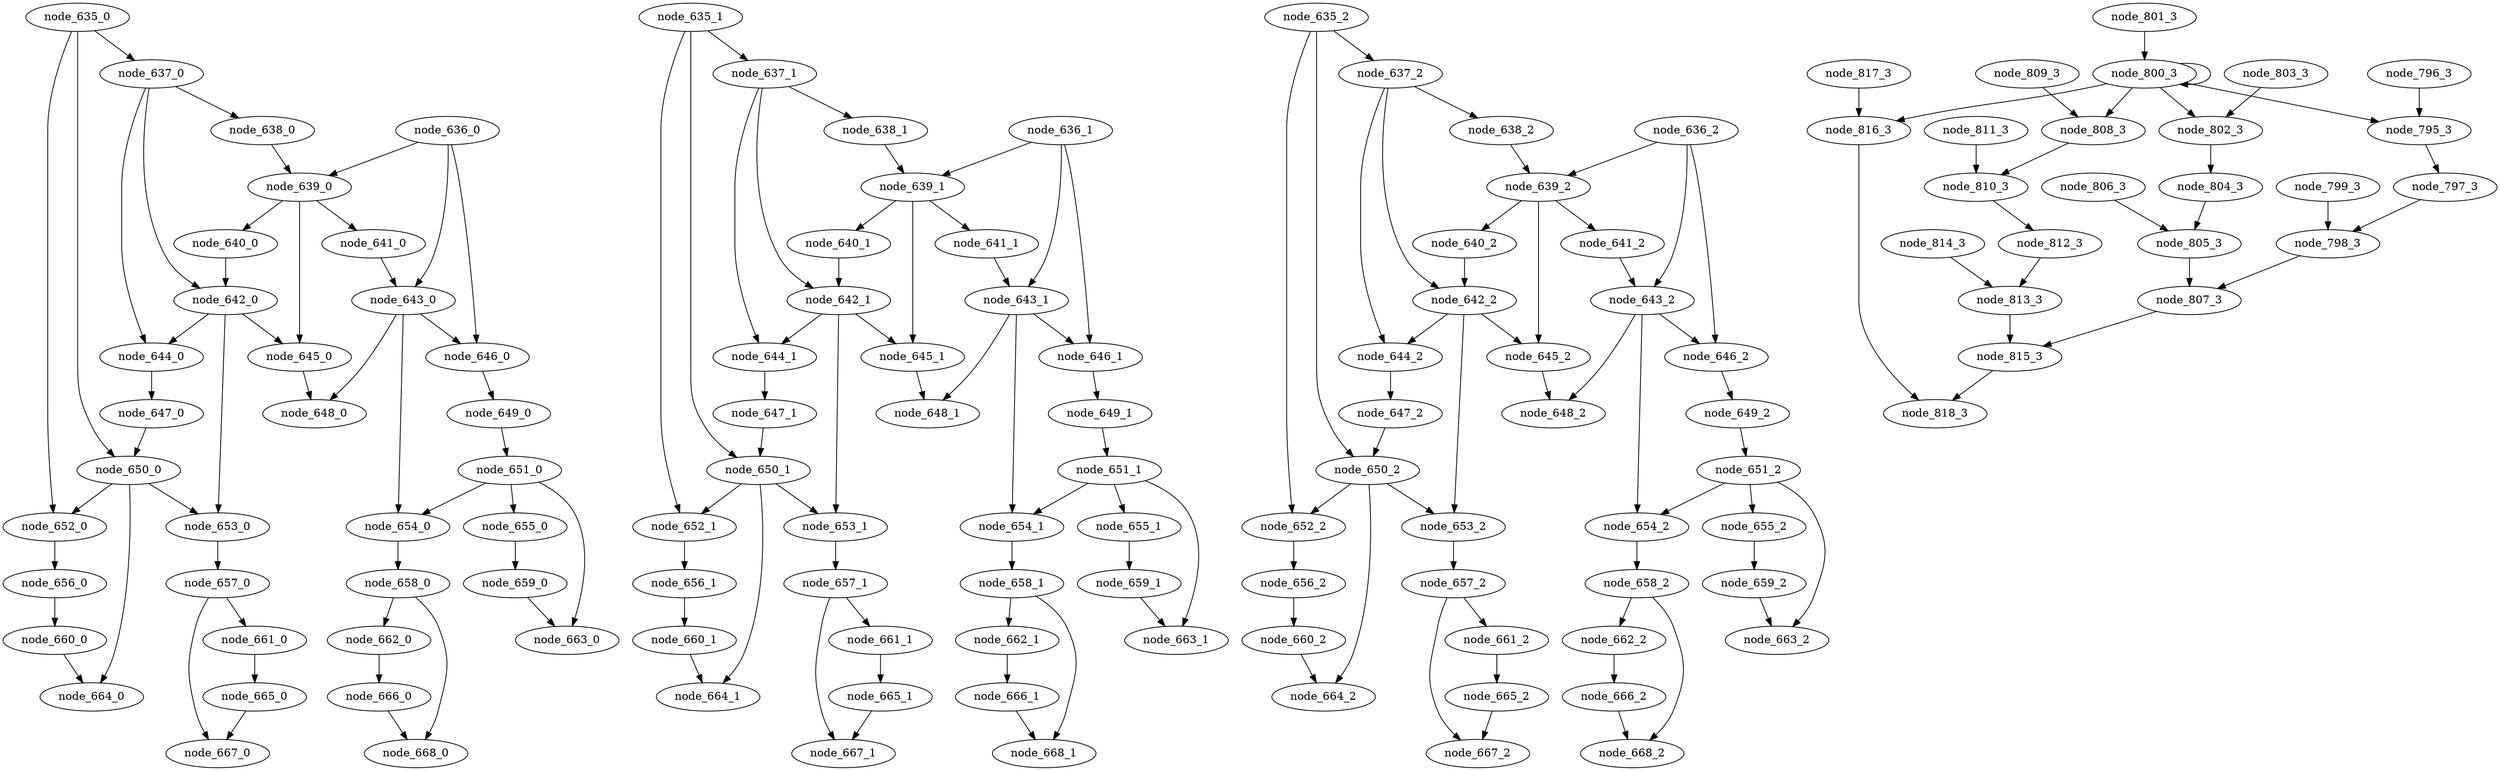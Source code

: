 digraph ewf_ewf_ewf_conv3 {

	node_635_0 -> node_637_0
	node_635_0 -> node_650_0
	node_635_0 -> node_652_0
	node_636_0 -> node_639_0
	node_636_0 -> node_643_0
	node_636_0 -> node_646_0
	node_637_0 -> node_638_0
	node_637_0 -> node_642_0
	node_637_0 -> node_644_0
	node_638_0 -> node_639_0
	node_639_0 -> node_640_0
	node_639_0 -> node_641_0
	node_639_0 -> node_645_0
	node_640_0 -> node_642_0
	node_641_0 -> node_643_0
	node_642_0 -> node_644_0
	node_642_0 -> node_645_0
	node_642_0 -> node_653_0
	node_643_0 -> node_646_0
	node_643_0 -> node_648_0
	node_643_0 -> node_654_0
	node_644_0 -> node_647_0
	node_645_0 -> node_648_0
	node_646_0 -> node_649_0
	node_647_0 -> node_650_0
	node_649_0 -> node_651_0
	node_650_0 -> node_652_0
	node_650_0 -> node_653_0
	node_650_0 -> node_664_0
	node_651_0 -> node_654_0
	node_651_0 -> node_655_0
	node_651_0 -> node_663_0
	node_652_0 -> node_656_0
	node_653_0 -> node_657_0
	node_654_0 -> node_658_0
	node_655_0 -> node_659_0
	node_656_0 -> node_660_0
	node_657_0 -> node_661_0
	node_657_0 -> node_667_0
	node_658_0 -> node_662_0
	node_658_0 -> node_668_0
	node_659_0 -> node_663_0
	node_660_0 -> node_664_0
	node_661_0 -> node_665_0
	node_662_0 -> node_666_0
	node_665_0 -> node_667_0
	node_666_0 -> node_668_0

	node_635_1 -> node_637_1
	node_635_1 -> node_650_1
	node_635_1 -> node_652_1
	node_636_1 -> node_639_1
	node_636_1 -> node_643_1
	node_636_1 -> node_646_1
	node_637_1 -> node_638_1
	node_637_1 -> node_642_1
	node_637_1 -> node_644_1
	node_638_1 -> node_639_1
	node_639_1 -> node_640_1
	node_639_1 -> node_641_1
	node_639_1 -> node_645_1
	node_640_1 -> node_642_1
	node_641_1 -> node_643_1
	node_642_1 -> node_644_1
	node_642_1 -> node_645_1
	node_642_1 -> node_653_1
	node_643_1 -> node_646_1
	node_643_1 -> node_648_1
	node_643_1 -> node_654_1
	node_644_1 -> node_647_1
	node_645_1 -> node_648_1
	node_646_1 -> node_649_1
	node_647_1 -> node_650_1
	node_649_1 -> node_651_1
	node_650_1 -> node_652_1
	node_650_1 -> node_653_1
	node_650_1 -> node_664_1
	node_651_1 -> node_654_1
	node_651_1 -> node_655_1
	node_651_1 -> node_663_1
	node_652_1 -> node_656_1
	node_653_1 -> node_657_1
	node_654_1 -> node_658_1
	node_655_1 -> node_659_1
	node_656_1 -> node_660_1
	node_657_1 -> node_661_1
	node_657_1 -> node_667_1
	node_658_1 -> node_662_1
	node_658_1 -> node_668_1
	node_659_1 -> node_663_1
	node_660_1 -> node_664_1
	node_661_1 -> node_665_1
	node_662_1 -> node_666_1
	node_665_1 -> node_667_1
	node_666_1 -> node_668_1

	node_635_2 -> node_637_2
	node_635_2 -> node_650_2
	node_635_2 -> node_652_2
	node_636_2 -> node_639_2
	node_636_2 -> node_643_2
	node_636_2 -> node_646_2
	node_637_2 -> node_638_2
	node_637_2 -> node_642_2
	node_637_2 -> node_644_2
	node_638_2 -> node_639_2
	node_639_2 -> node_640_2
	node_639_2 -> node_641_2
	node_639_2 -> node_645_2
	node_640_2 -> node_642_2
	node_641_2 -> node_643_2
	node_642_2 -> node_644_2
	node_642_2 -> node_645_2
	node_642_2 -> node_653_2
	node_643_2 -> node_646_2
	node_643_2 -> node_648_2
	node_643_2 -> node_654_2
	node_644_2 -> node_647_2
	node_645_2 -> node_648_2
	node_646_2 -> node_649_2
	node_647_2 -> node_650_2
	node_649_2 -> node_651_2
	node_650_2 -> node_652_2
	node_650_2 -> node_653_2
	node_650_2 -> node_664_2
	node_651_2 -> node_654_2
	node_651_2 -> node_655_2
	node_651_2 -> node_663_2
	node_652_2 -> node_656_2
	node_653_2 -> node_657_2
	node_654_2 -> node_658_2
	node_655_2 -> node_659_2
	node_656_2 -> node_660_2
	node_657_2 -> node_661_2
	node_657_2 -> node_667_2
	node_658_2 -> node_662_2
	node_658_2 -> node_668_2
	node_659_2 -> node_663_2
	node_660_2 -> node_664_2
	node_661_2 -> node_665_2
	node_662_2 -> node_666_2
	node_665_2 -> node_667_2
	node_666_2 -> node_668_2

	node_795_3 -> node_797_3
	node_796_3 -> node_795_3
	node_797_3 -> node_798_3
	node_798_3 -> node_807_3
	node_799_3 -> node_798_3
	node_800_3 -> node_795_3
	node_800_3 -> node_800_3
	node_800_3 -> node_802_3
	node_800_3 -> node_808_3
	node_800_3 -> node_816_3
	node_801_3 -> node_800_3
	node_802_3 -> node_804_3
	node_803_3 -> node_802_3
	node_804_3 -> node_805_3
	node_805_3 -> node_807_3
	node_806_3 -> node_805_3
	node_807_3 -> node_815_3
	node_808_3 -> node_810_3
	node_809_3 -> node_808_3
	node_810_3 -> node_812_3
	node_811_3 -> node_810_3
	node_812_3 -> node_813_3
	node_813_3 -> node_815_3
	node_814_3 -> node_813_3
	node_815_3 -> node_818_3
	node_816_3 -> node_818_3
	node_817_3 -> node_816_3

}